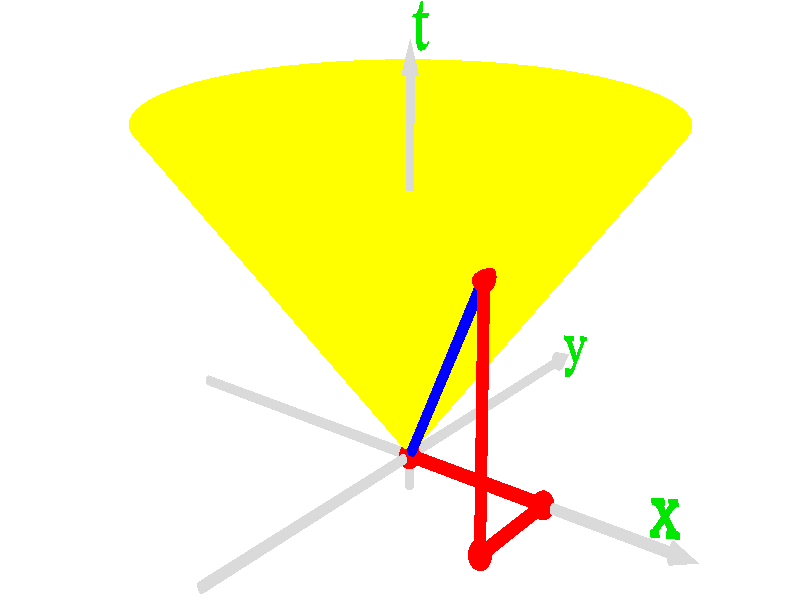 #include "colors.inc"

#declare        axisthickness = 0.040;
#declare        arrowheadlength = 0.25;

#declare d = 0.02;
#declare nsteps = 100;

#declare si = 2.5;

#declare xmin = -si;
#declare xmax =  si;
#declare xstep = xmax / (2 * nsteps);

#declare ymin = -si;
#declare ymax =  si;
#declare ystep = ymax / nsteps;

#declare zmin = 0;
#declare zmax = si;

#declare imagescale = 0.35;

camera {
        location <+7, 4.5, -9.2>
        look_at <(xmin + xmax)/2, zmax/2-0.05, (ymin + ymax)/2-0.15>
        right 16/9 * x * imagescale
        up y * imagescale
}

light_source { <0, 15, -30> color White }
light_source { <5, -5, -30> color White }
sky_sphere {
        pigment {
                color <1,1,1>
        }
}

#macro arrow(from, to)
#declare dirvector = to - from;
#declare dirvector = arrowheadlength * vnormalize(dirvector);
        cylinder {
                from - dirvector,
                to   + dirvector,
                axisthickness
        }
        cone {
                to +     dirvector, 2 * axisthickness,
                to + 2 * dirvector, 0
        }
#end

union {
        arrow(<xmin, 0, 0>, <xmax, 0, 0>)
        arrow(<0, 0, 0>, <0, zmax, 0>)
        arrow(<0, 0, ymin>, <0, 0, ymax>)
        sphere { <0, 0, 0>, axisthickness }
        pigment {
                color rgb<0.7, 0.7, 0.7>
        }
        finish {
                specular 0.9
                metallic
        }
}

#declare p = 0.1;

union {
	sphere { <0, 0, 0>, p }
	sphere { <1.5, 0, 0>, p }
	sphere { <1.5, 0, -1>, p }
	sphere { <1.5, sqrt(1.5*1.5 + 1), -1>, p }
	cylinder { <0,0,0>, <1.5,0,0>, 0.5 * p }
	cylinder { <1.5,0,0>, <1.5,0,-1>, 0.5 * p }
	cylinder { <1.5,0,-1>, <1.5,sqrt(1.5*1.5 + 1), -1>, 0.5 * p }
        pigment {
                color rgb<1, 0, 0>
        }
        finish {
                specular 0.9
                metallic
        }
}

cylinder { <0,0,0>, <1.5, sqrt(1.5*1.5 + 1),-1>, 0.5 * p 
        pigment {
                color rgb<0, 0, 1>
        }
        finish {
                specular 0.9
                metallic
        }
}

cone {
	<0,0,0>, 0,
	<0,si,0>, si
	open
	pigment {
		color rgb<1,1,0>
	}
	finish {
		specular 0.9
		metallic
	}
}

text {
	internal 1 "x"
	0.2, <0,0,0>
	pigment {
		color rgb<0,0.8,0>
	}
	finish {
		specular 0.9
		metallic
	}
	scale 0.5
	rotate <0, -30, 0>
	translate <si+ 0.1, 0.1, -0.1>
}

text {
	internal 1 "t"
	0.2, <0,0,0>
	pigment {
		color rgb<0,0.8,0>
	}
	finish {
		specular 0.9
		metallic
	}
	scale 0.5
	rotate <0, -30, 0>
	translate <0.1, si + 0.44,-0.1>
}

text {
	internal 1 "y"
	0.2, <0,0,0>
	pigment {
		color rgb<0,0.8,0>
	}
	finish {
		specular 0.9
		metallic
	}
	scale 0.5
	rotate <0, 60, 0>
	translate <si + 0.2, 0, -0.1>
	rotate <0,-90,0>
}
